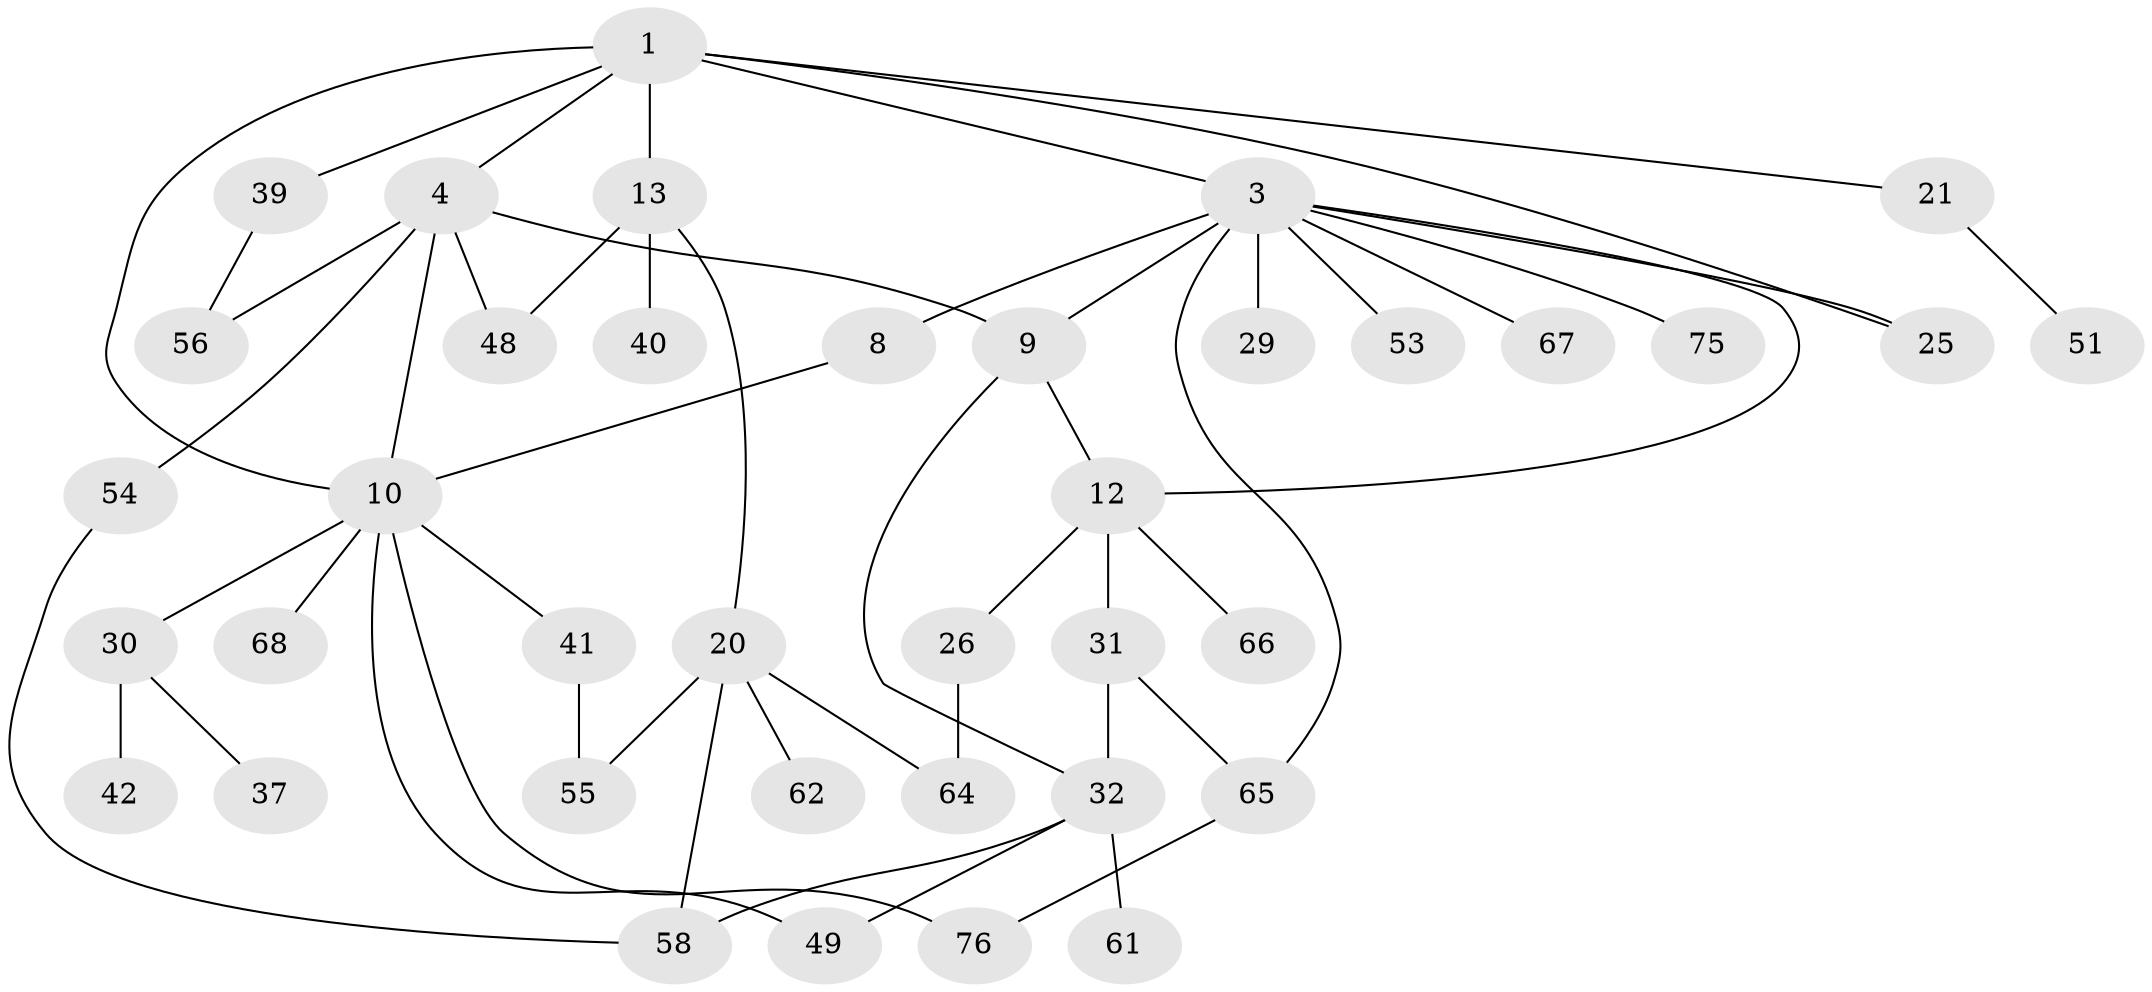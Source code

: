 // original degree distribution, {5: 0.05263157894736842, 3: 0.17105263157894737, 7: 0.013157894736842105, 6: 0.02631578947368421, 2: 0.3157894736842105, 4: 0.10526315789473684, 1: 0.3157894736842105}
// Generated by graph-tools (version 1.1) at 2025/13/03/09/25 04:13:30]
// undirected, 38 vertices, 52 edges
graph export_dot {
graph [start="1"]
  node [color=gray90,style=filled];
  1 [super="+18+2"];
  3 [super="+52+5+7"];
  4 [super="+6"];
  8 [super="+11"];
  9 [super="+59+22"];
  10 [super="+63+19"];
  12 [super="+15"];
  13 [super="+33"];
  20 [super="+34"];
  21 [super="+24"];
  25;
  26 [super="+50"];
  29;
  30;
  31;
  32 [super="+36"];
  37;
  39 [super="+44+46+43"];
  40;
  41 [super="+60"];
  42 [super="+47"];
  48;
  49;
  51;
  53;
  54;
  55 [super="+70"];
  56 [super="+73"];
  58;
  61;
  62;
  64;
  65 [super="+69"];
  66 [super="+74"];
  67;
  68;
  75;
  76;
  1 -- 4;
  1 -- 13;
  1 -- 21;
  1 -- 39;
  1 -- 10;
  1 -- 3;
  1 -- 25;
  3 -- 25;
  3 -- 65;
  3 -- 67;
  3 -- 53;
  3 -- 9;
  3 -- 75;
  3 -- 29;
  3 -- 8 [weight=2];
  3 -- 12;
  4 -- 9;
  4 -- 10;
  4 -- 54;
  4 -- 56;
  4 -- 48;
  8 -- 10;
  9 -- 12;
  9 -- 32;
  10 -- 68;
  10 -- 41;
  10 -- 76;
  10 -- 49;
  10 -- 30;
  12 -- 26;
  12 -- 66;
  12 -- 31;
  13 -- 20;
  13 -- 40;
  13 -- 48;
  20 -- 64;
  20 -- 55;
  20 -- 58;
  20 -- 62;
  21 -- 51;
  26 -- 64;
  30 -- 37;
  30 -- 42;
  31 -- 65;
  31 -- 32;
  32 -- 58;
  32 -- 49;
  32 -- 61;
  39 -- 56;
  41 -- 55;
  54 -- 58;
  65 -- 76;
}
